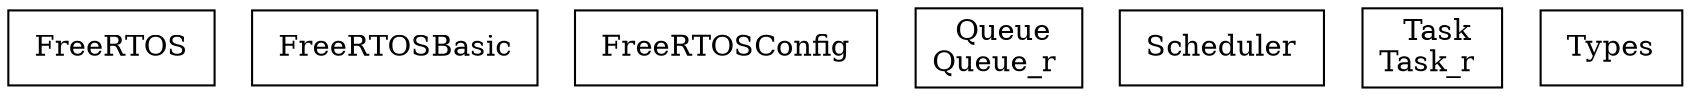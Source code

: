 digraph {
FreeRTOS [ label=" FreeRTOS " shape= box ]
FreeRTOSBasic [ label=" FreeRTOSBasic " shape= box ]
FreeRTOSConfig [ label=" FreeRTOSConfig " shape= box ]
Queue_r [ label=" Queue\nQueue_r " shape= box ]
Scheduler [ label=" Scheduler " shape= box ]
Task_r [ label=" Task\nTask_r " shape= box ]
Types [ label=" Types " shape= box ]

}
